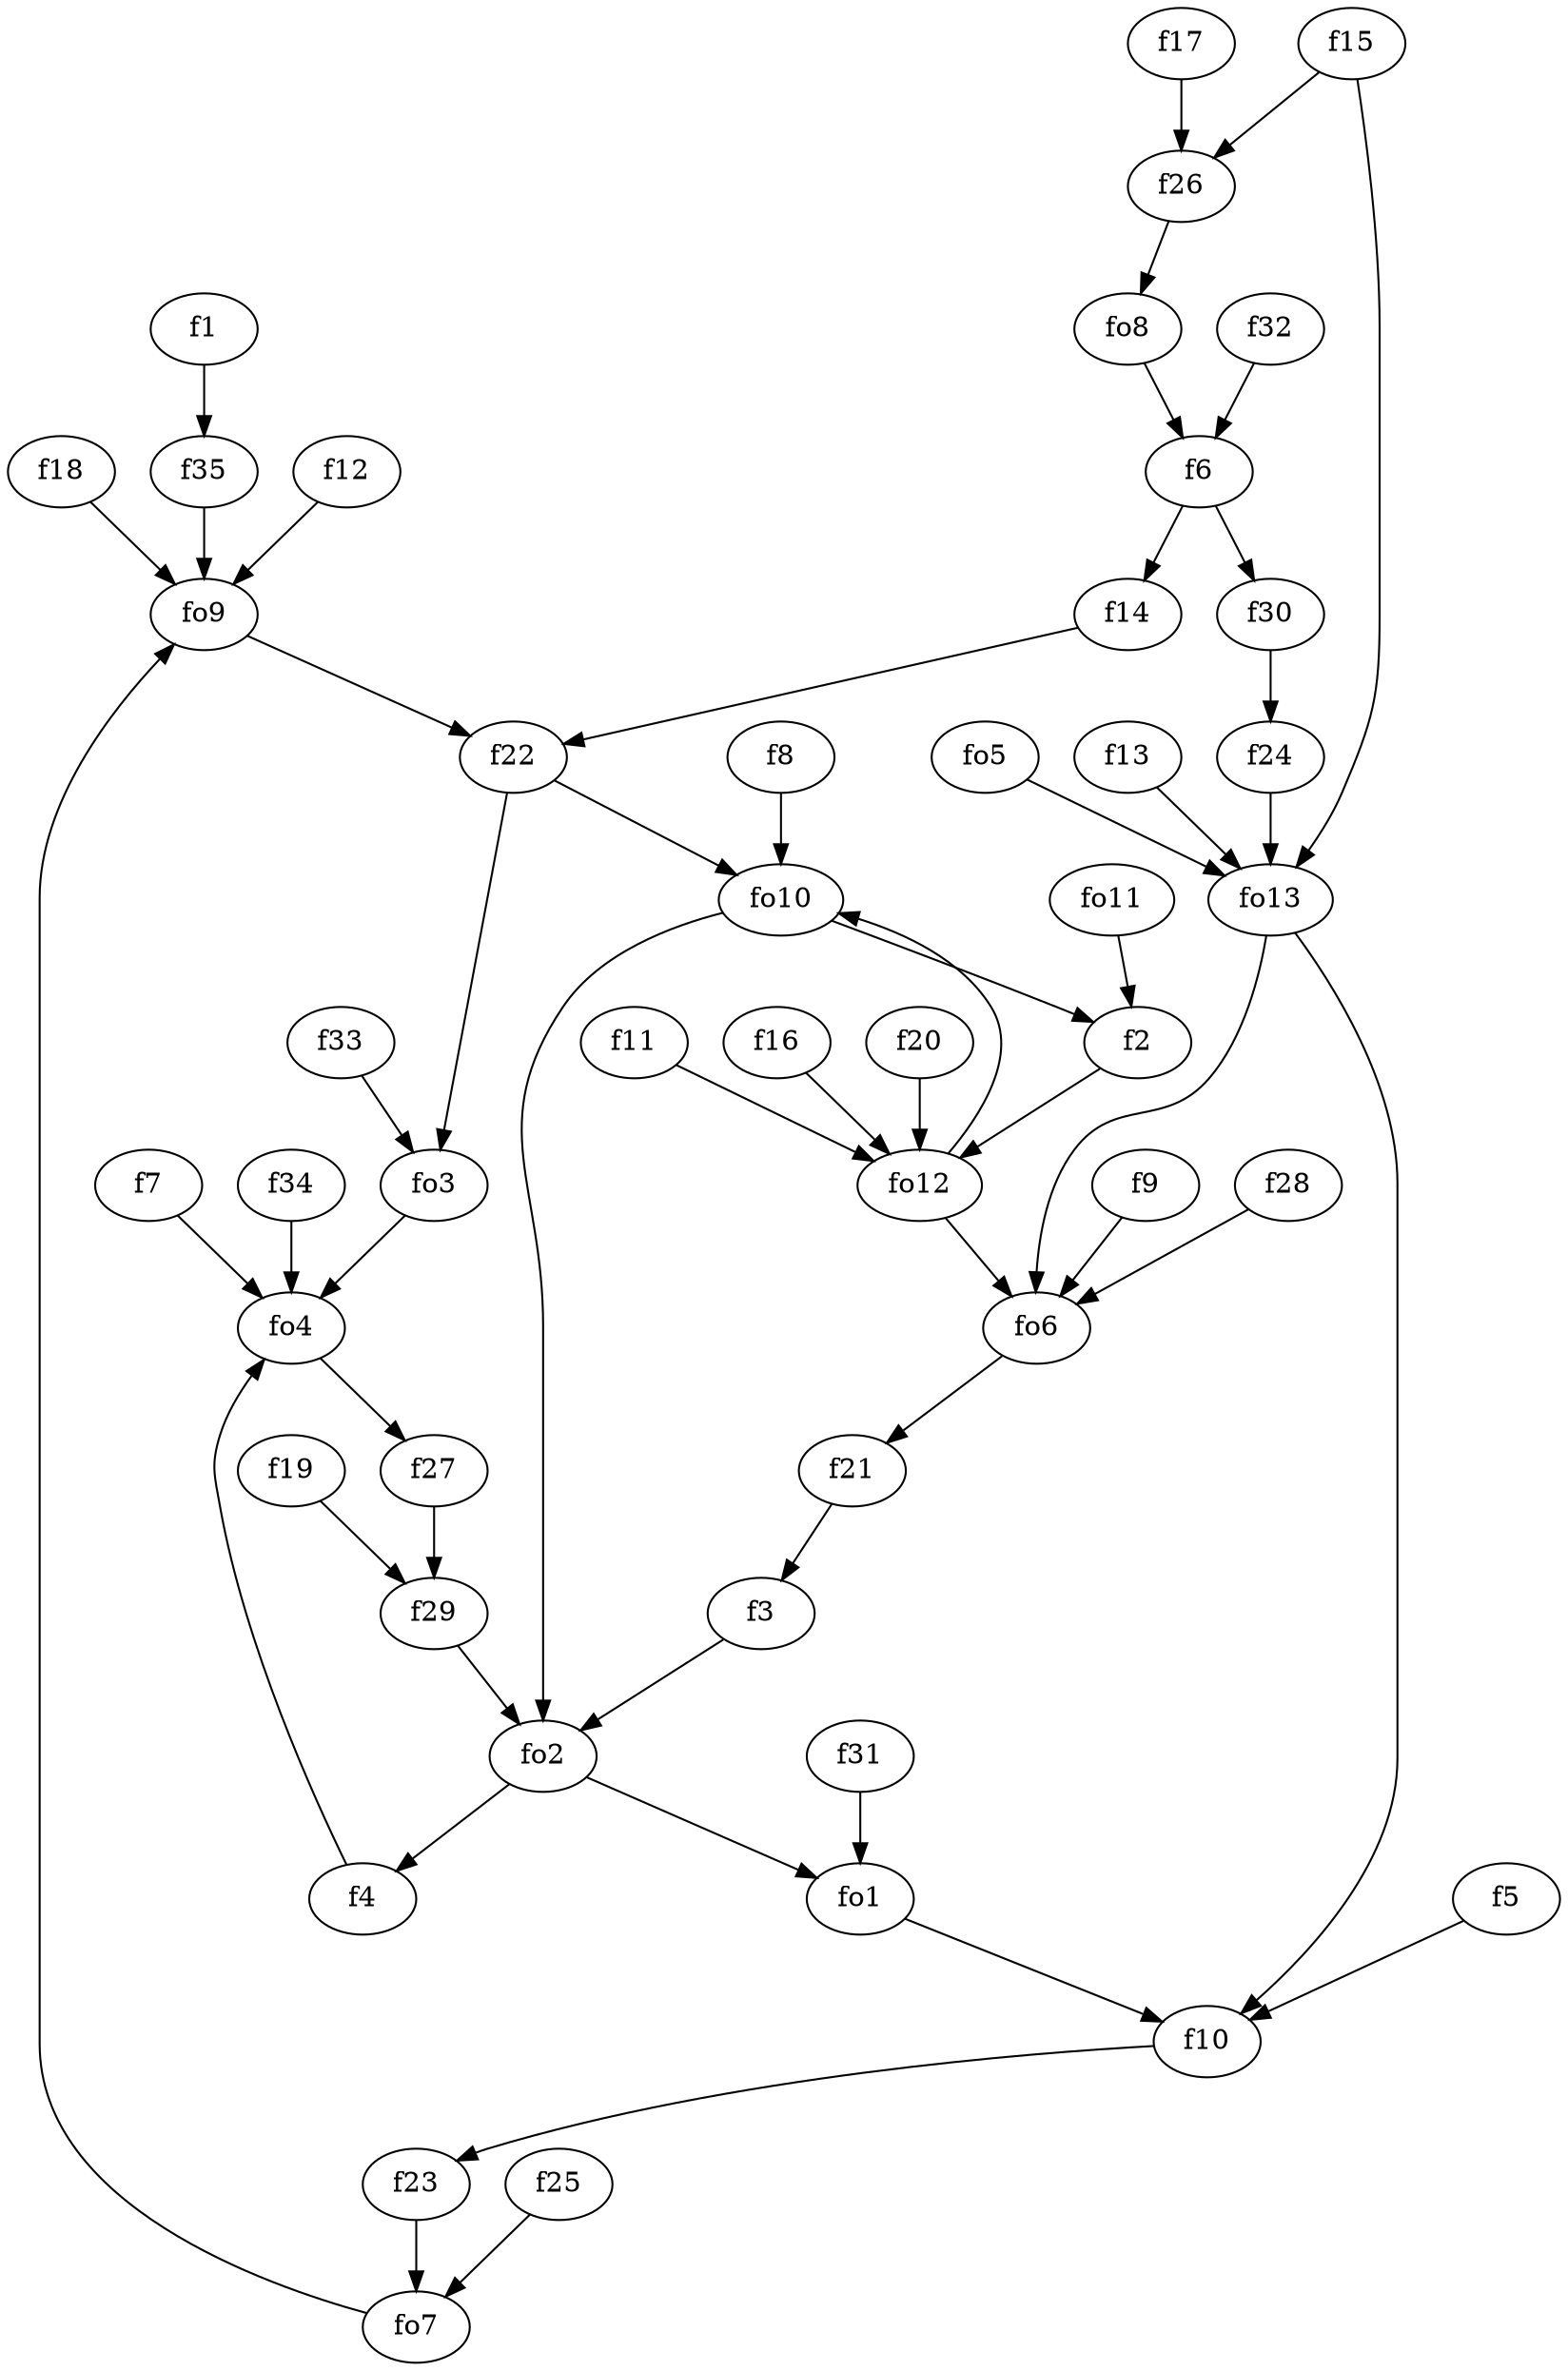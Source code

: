 strict digraph  {
f1;
f2;
f3;
f4;
f5;
f6;
f7;
f8;
f9;
f10;
f11;
f12;
f13;
f14;
f15;
f16;
f17;
f18;
f19;
f20;
f21;
f22;
f23;
f24;
f25;
f26;
f27;
f28;
f29;
f30;
f31;
f32;
f33;
f34;
f35;
fo1;
fo2;
fo3;
fo4;
fo5;
fo6;
fo7;
fo8;
fo9;
fo10;
fo11;
fo12;
fo13;
f1 -> f35  [weight=2];
f2 -> fo12  [weight=2];
f3 -> fo2  [weight=2];
f4 -> fo4  [weight=2];
f5 -> f10  [weight=2];
f6 -> f14  [weight=2];
f6 -> f30  [weight=2];
f7 -> fo4  [weight=2];
f8 -> fo10  [weight=2];
f9 -> fo6  [weight=2];
f10 -> f23  [weight=2];
f11 -> fo12  [weight=2];
f12 -> fo9  [weight=2];
f13 -> fo13  [weight=2];
f14 -> f22  [weight=2];
f15 -> f26  [weight=2];
f15 -> fo13  [weight=2];
f16 -> fo12  [weight=2];
f17 -> f26  [weight=2];
f18 -> fo9  [weight=2];
f19 -> f29  [weight=2];
f20 -> fo12  [weight=2];
f21 -> f3  [weight=2];
f22 -> fo10  [weight=2];
f22 -> fo3  [weight=2];
f23 -> fo7  [weight=2];
f24 -> fo13  [weight=2];
f25 -> fo7  [weight=2];
f26 -> fo8  [weight=2];
f27 -> f29  [weight=2];
f28 -> fo6  [weight=2];
f29 -> fo2  [weight=2];
f30 -> f24  [weight=2];
f31 -> fo1  [weight=2];
f32 -> f6  [weight=2];
f33 -> fo3  [weight=2];
f34 -> fo4  [weight=2];
f35 -> fo9  [weight=2];
fo1 -> f10  [weight=2];
fo2 -> f4  [weight=2];
fo2 -> fo1  [weight=2];
fo3 -> fo4  [weight=2];
fo4 -> f27  [weight=2];
fo5 -> fo13  [weight=2];
fo6 -> f21  [weight=2];
fo7 -> fo9  [weight=2];
fo8 -> f6  [weight=2];
fo9 -> f22  [weight=2];
fo10 -> f2  [weight=2];
fo10 -> fo2  [weight=2];
fo11 -> f2  [weight=2];
fo12 -> fo6  [weight=2];
fo12 -> fo10  [weight=2];
fo13 -> fo6  [weight=2];
fo13 -> f10  [weight=2];
}
